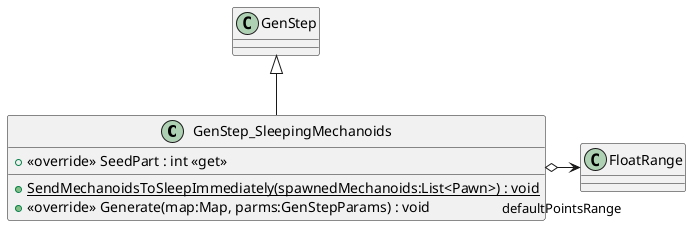 @startuml
class GenStep_SleepingMechanoids {
    + <<override>> SeedPart : int <<get>>
    + {static} SendMechanoidsToSleepImmediately(spawnedMechanoids:List<Pawn>) : void
    + <<override>> Generate(map:Map, parms:GenStepParams) : void
}
GenStep <|-- GenStep_SleepingMechanoids
GenStep_SleepingMechanoids o-> "defaultPointsRange" FloatRange
@enduml
